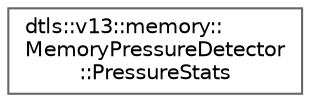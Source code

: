 digraph "Graphical Class Hierarchy"
{
 // LATEX_PDF_SIZE
  bgcolor="transparent";
  edge [fontname=Helvetica,fontsize=10,labelfontname=Helvetica,labelfontsize=10];
  node [fontname=Helvetica,fontsize=10,shape=box,height=0.2,width=0.4];
  rankdir="LR";
  Node0 [id="Node000000",label="dtls::v13::memory::\lMemoryPressureDetector\l::PressureStats",height=0.2,width=0.4,color="grey40", fillcolor="white", style="filled",URL="$structdtls_1_1v13_1_1memory_1_1MemoryPressureDetector_1_1PressureStats.html",tooltip=" "];
}
